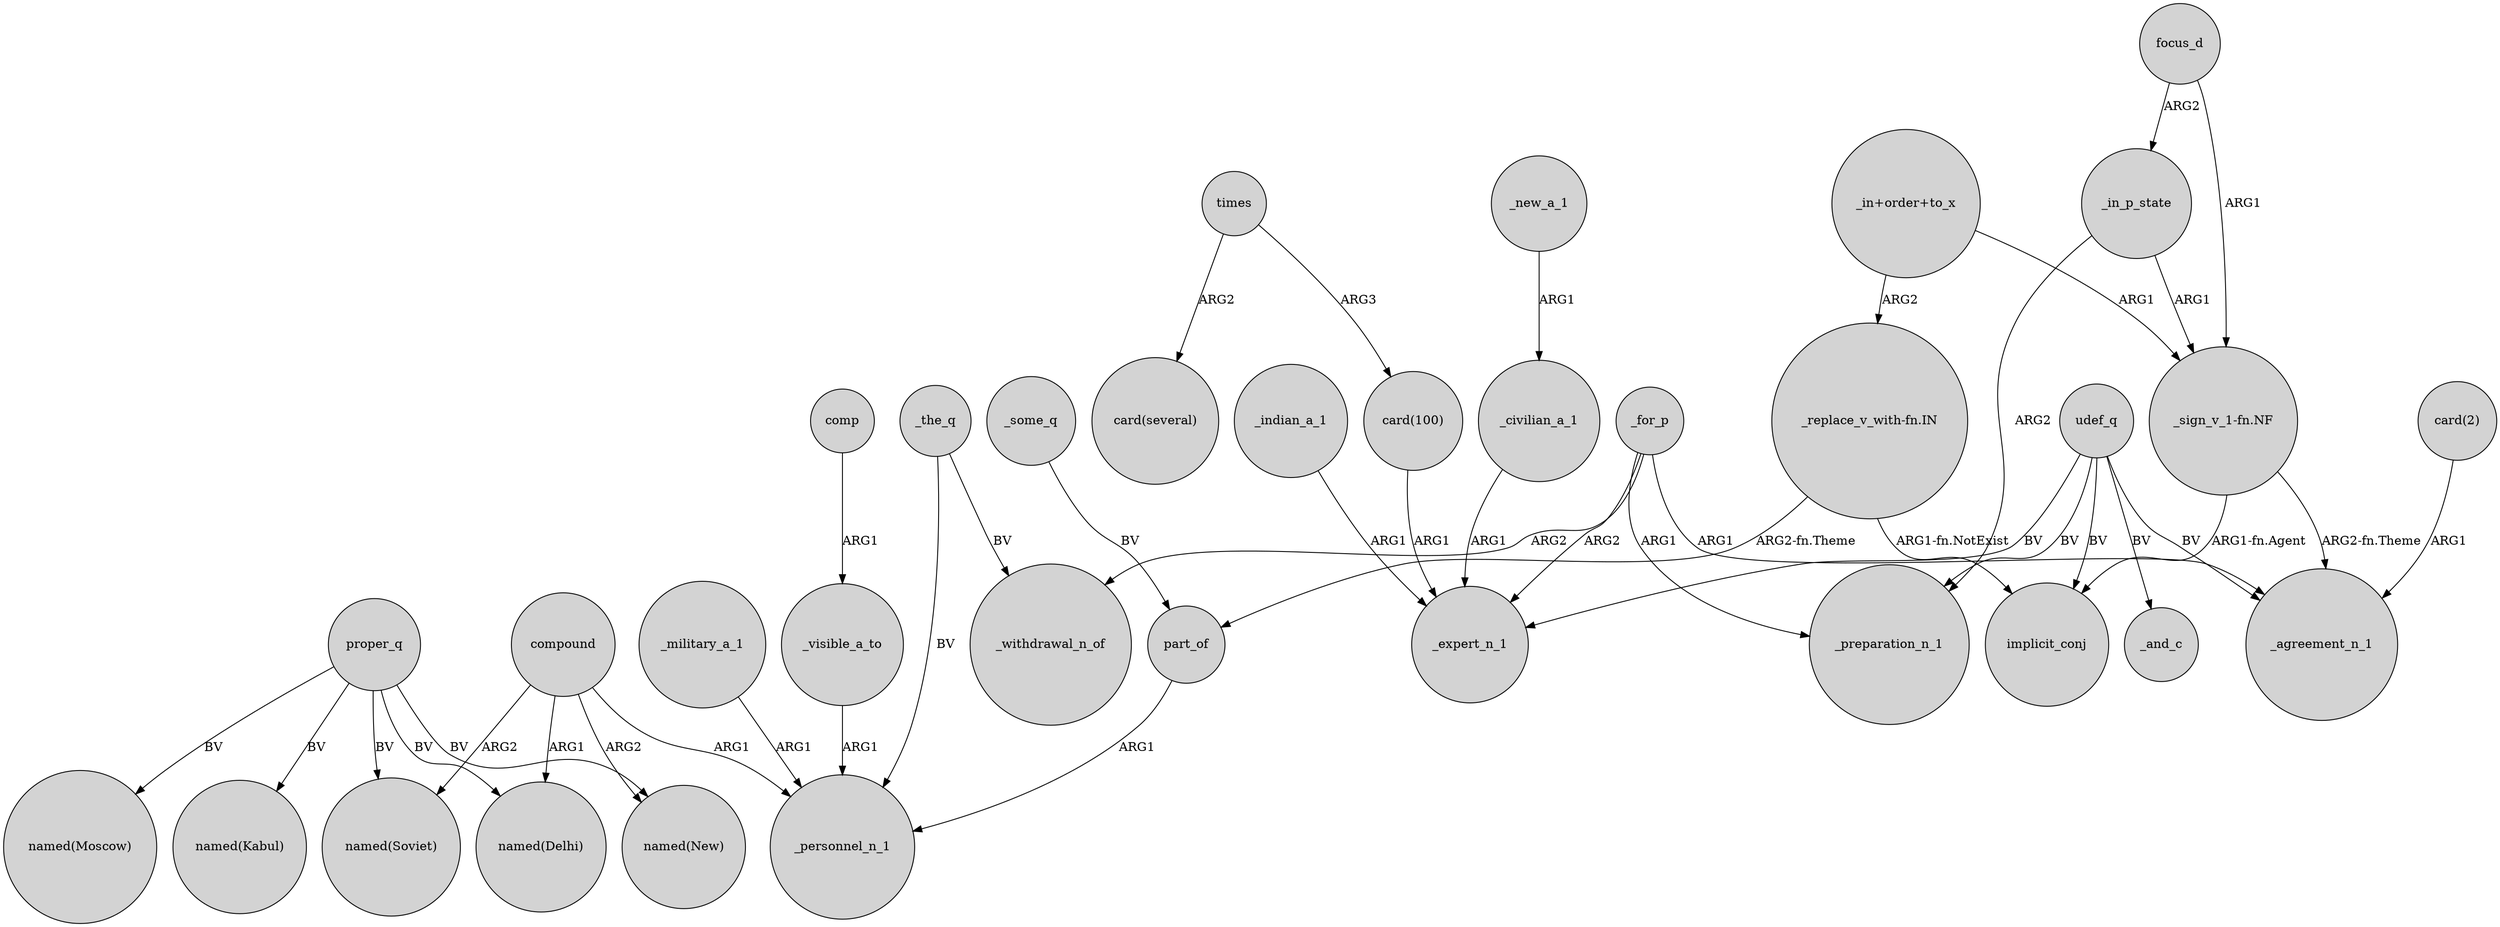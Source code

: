 digraph {
	node [shape=circle style=filled]
	proper_q -> "named(Moscow)" [label=BV]
	_indian_a_1 -> _expert_n_1 [label=ARG1]
	compound -> "named(New)" [label=ARG2]
	_the_q -> _withdrawal_n_of [label=BV]
	proper_q -> "named(New)" [label=BV]
	"_sign_v_1-fn.NF" -> _agreement_n_1 [label="ARG2-fn.Theme"]
	_for_p -> _preparation_n_1 [label=ARG1]
	times -> "card(100)" [label=ARG3]
	_for_p -> _withdrawal_n_of [label=ARG2]
	focus_d -> _in_p_state [label=ARG2]
	_in_p_state -> _preparation_n_1 [label=ARG2]
	"_in+order+to_x" -> "_replace_v_with-fn.IN" [label=ARG2]
	"_replace_v_with-fn.IN" -> part_of [label="ARG2-fn.Theme"]
	compound -> "named(Delhi)" [label=ARG1]
	comp -> _visible_a_to [label=ARG1]
	udef_q -> implicit_conj [label=BV]
	_visible_a_to -> _personnel_n_1 [label=ARG1]
	proper_q -> "named(Soviet)" [label=BV]
	"_replace_v_with-fn.IN" -> implicit_conj [label="ARG1-fn.NotExist"]
	focus_d -> "_sign_v_1-fn.NF" [label=ARG1]
	compound -> _personnel_n_1 [label=ARG1]
	_for_p -> _expert_n_1 [label=ARG2]
	_some_q -> part_of [label=BV]
	udef_q -> _agreement_n_1 [label=BV]
	proper_q -> "named(Delhi)" [label=BV]
	_in_p_state -> "_sign_v_1-fn.NF" [label=ARG1]
	_the_q -> _personnel_n_1 [label=BV]
	_new_a_1 -> _civilian_a_1 [label=ARG1]
	udef_q -> _expert_n_1 [label=BV]
	"_in+order+to_x" -> "_sign_v_1-fn.NF" [label=ARG1]
	"card(2)" -> _agreement_n_1 [label=ARG1]
	"card(100)" -> _expert_n_1 [label=ARG1]
	compound -> "named(Soviet)" [label=ARG2]
	"_sign_v_1-fn.NF" -> implicit_conj [label="ARG1-fn.Agent"]
	udef_q -> _preparation_n_1 [label=BV]
	times -> "card(several)" [label=ARG2]
	_military_a_1 -> _personnel_n_1 [label=ARG1]
	part_of -> _personnel_n_1 [label=ARG1]
	udef_q -> _and_c [label=BV]
	proper_q -> "named(Kabul)" [label=BV]
	_for_p -> _agreement_n_1 [label=ARG1]
	_civilian_a_1 -> _expert_n_1 [label=ARG1]
}
